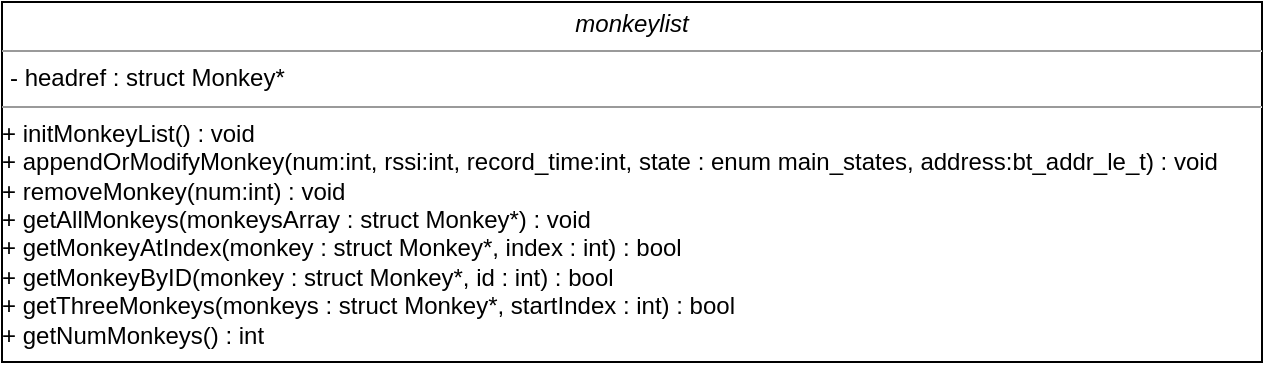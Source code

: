 <mxfile version="24.4.13" type="device">
  <diagram name="Page-1" id="c4acf3e9-155e-7222-9cf6-157b1a14988f">
    <mxGraphModel dx="819" dy="442" grid="1" gridSize="10" guides="1" tooltips="1" connect="1" arrows="1" fold="1" page="1" pageScale="1" pageWidth="850" pageHeight="1100" background="none" math="0" shadow="0">
      <root>
        <mxCell id="0" />
        <mxCell id="1" parent="0" />
        <mxCell id="5d2195bd80daf111-18" value="&lt;p style=&quot;margin:0px;margin-top:4px;text-align:center;&quot;&gt;&lt;i&gt;monkeylist&lt;/i&gt;&lt;/p&gt;&lt;hr size=&quot;1&quot;&gt;&lt;p style=&quot;margin:0px;margin-left:4px;&quot;&gt;- headref : struct Monkey*&lt;br&gt;&lt;/p&gt;&lt;hr size=&quot;1&quot;&gt;&lt;div&gt;+ initMonkeyList() : void&lt;/div&gt;&lt;div&gt;+ appendOrModifyMonkey(num:int, rssi:int, record_time:int, state : enum main_states, address:bt_addr_le_t) : void&lt;/div&gt;&lt;div&gt;+ removeMonkey(num:int) : void&lt;/div&gt;&lt;div&gt;+ getAllMonkeys(monkeysArray : struct Monkey*) : void&lt;/div&gt;&lt;div&gt;+ getMonkeyAtIndex(monkey : struct Monkey*, index : int) : bool&lt;/div&gt;&lt;div&gt;+ getMonkeyByID(monkey : struct Monkey*, id : int) : bool&lt;/div&gt;&lt;div&gt;+ getThreeMonkeys(monkeys : struct Monkey*, startIndex : int) : bool&lt;/div&gt;&lt;div&gt;+ getNumMonkeys() : int&lt;br&gt;&lt;/div&gt;&lt;div&gt;&lt;div&gt;&lt;br&gt;&lt;/div&gt;&lt;br&gt;&lt;/div&gt;&lt;p style=&quot;margin:0px;margin-left:4px;&quot;&gt;&lt;br&gt;&lt;/p&gt;&lt;p style=&quot;margin:0px;margin-left:4px;&quot;&gt;&lt;br&gt;&lt;/p&gt;" style="verticalAlign=top;align=left;overflow=fill;fontSize=12;fontFamily=Helvetica;html=1;rounded=0;shadow=0;comic=0;labelBackgroundColor=none;strokeWidth=1" parent="1" vertex="1">
          <mxGeometry x="80" y="90" width="630" height="180" as="geometry" />
        </mxCell>
      </root>
    </mxGraphModel>
  </diagram>
</mxfile>
